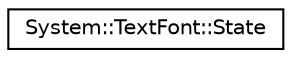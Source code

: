digraph G
{
  edge [fontname="Helvetica",fontsize="10",labelfontname="Helvetica",labelfontsize="10"];
  node [fontname="Helvetica",fontsize="10",shape=record];
  rankdir="LR";
  Node1 [label="System::TextFont::State",height=0.2,width=0.4,color="black", fillcolor="white", style="filled",URL="$class_system_1_1_text_font_1_1_state.html"];
}
